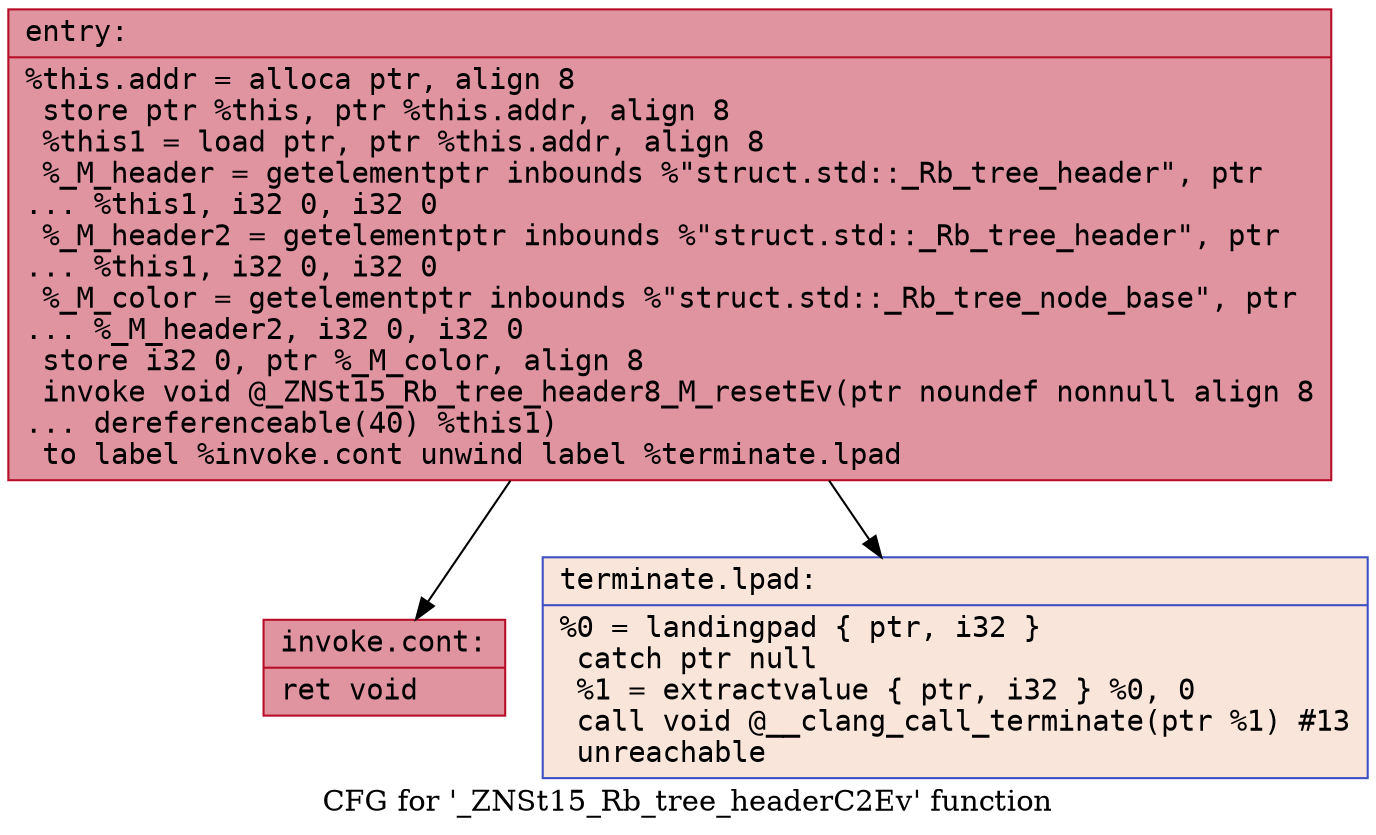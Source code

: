 digraph "CFG for '_ZNSt15_Rb_tree_headerC2Ev' function" {
	label="CFG for '_ZNSt15_Rb_tree_headerC2Ev' function";

	Node0x55ee2719baf0 [shape=record,color="#b70d28ff", style=filled, fillcolor="#b70d2870" fontname="Courier",label="{entry:\l|  %this.addr = alloca ptr, align 8\l  store ptr %this, ptr %this.addr, align 8\l  %this1 = load ptr, ptr %this.addr, align 8\l  %_M_header = getelementptr inbounds %\"struct.std::_Rb_tree_header\", ptr\l... %this1, i32 0, i32 0\l  %_M_header2 = getelementptr inbounds %\"struct.std::_Rb_tree_header\", ptr\l... %this1, i32 0, i32 0\l  %_M_color = getelementptr inbounds %\"struct.std::_Rb_tree_node_base\", ptr\l... %_M_header2, i32 0, i32 0\l  store i32 0, ptr %_M_color, align 8\l  invoke void @_ZNSt15_Rb_tree_header8_M_resetEv(ptr noundef nonnull align 8\l... dereferenceable(40) %this1)\l          to label %invoke.cont unwind label %terminate.lpad\l}"];
	Node0x55ee2719baf0 -> Node0x55ee2719bfd0[tooltip="entry -> invoke.cont\nProbability 100.00%" ];
	Node0x55ee2719baf0 -> Node0x55ee2719c050[tooltip="entry -> terminate.lpad\nProbability 0.00%" ];
	Node0x55ee2719bfd0 [shape=record,color="#b70d28ff", style=filled, fillcolor="#b70d2870" fontname="Courier",label="{invoke.cont:\l|  ret void\l}"];
	Node0x55ee2719c050 [shape=record,color="#3d50c3ff", style=filled, fillcolor="#f4c5ad70" fontname="Courier",label="{terminate.lpad:\l|  %0 = landingpad \{ ptr, i32 \}\l          catch ptr null\l  %1 = extractvalue \{ ptr, i32 \} %0, 0\l  call void @__clang_call_terminate(ptr %1) #13\l  unreachable\l}"];
}
